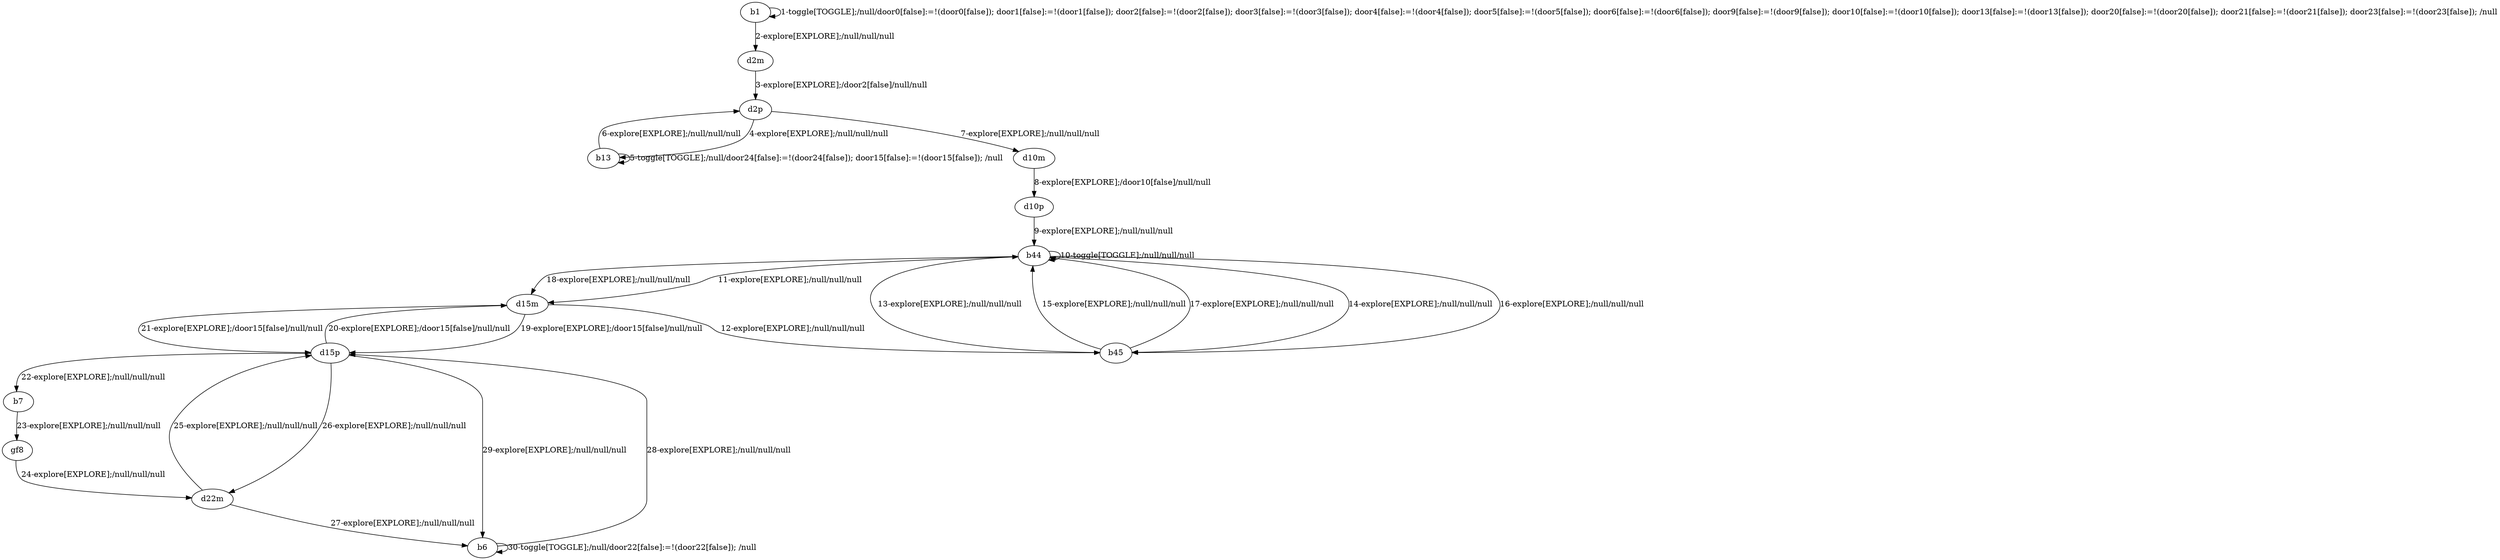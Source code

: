 # Total number of goals covered by this test: 1
# b6 --> b6

digraph g {
"b1" -> "b1" [label = "1-toggle[TOGGLE];/null/door0[false]:=!(door0[false]); door1[false]:=!(door1[false]); door2[false]:=!(door2[false]); door3[false]:=!(door3[false]); door4[false]:=!(door4[false]); door5[false]:=!(door5[false]); door6[false]:=!(door6[false]); door9[false]:=!(door9[false]); door10[false]:=!(door10[false]); door13[false]:=!(door13[false]); door20[false]:=!(door20[false]); door21[false]:=!(door21[false]); door23[false]:=!(door23[false]); /null"];
"b1" -> "d2m" [label = "2-explore[EXPLORE];/null/null/null"];
"d2m" -> "d2p" [label = "3-explore[EXPLORE];/door2[false]/null/null"];
"d2p" -> "b13" [label = "4-explore[EXPLORE];/null/null/null"];
"b13" -> "b13" [label = "5-toggle[TOGGLE];/null/door24[false]:=!(door24[false]); door15[false]:=!(door15[false]); /null"];
"b13" -> "d2p" [label = "6-explore[EXPLORE];/null/null/null"];
"d2p" -> "d10m" [label = "7-explore[EXPLORE];/null/null/null"];
"d10m" -> "d10p" [label = "8-explore[EXPLORE];/door10[false]/null/null"];
"d10p" -> "b44" [label = "9-explore[EXPLORE];/null/null/null"];
"b44" -> "b44" [label = "10-toggle[TOGGLE];/null/null/null"];
"b44" -> "d15m" [label = "11-explore[EXPLORE];/null/null/null"];
"d15m" -> "b45" [label = "12-explore[EXPLORE];/null/null/null"];
"b45" -> "b44" [label = "13-explore[EXPLORE];/null/null/null"];
"b44" -> "b45" [label = "14-explore[EXPLORE];/null/null/null"];
"b45" -> "b44" [label = "15-explore[EXPLORE];/null/null/null"];
"b44" -> "b45" [label = "16-explore[EXPLORE];/null/null/null"];
"b45" -> "b44" [label = "17-explore[EXPLORE];/null/null/null"];
"b44" -> "d15m" [label = "18-explore[EXPLORE];/null/null/null"];
"d15m" -> "d15p" [label = "19-explore[EXPLORE];/door15[false]/null/null"];
"d15p" -> "d15m" [label = "20-explore[EXPLORE];/door15[false]/null/null"];
"d15m" -> "d15p" [label = "21-explore[EXPLORE];/door15[false]/null/null"];
"d15p" -> "b7" [label = "22-explore[EXPLORE];/null/null/null"];
"b7" -> "gf8" [label = "23-explore[EXPLORE];/null/null/null"];
"gf8" -> "d22m" [label = "24-explore[EXPLORE];/null/null/null"];
"d22m" -> "d15p" [label = "25-explore[EXPLORE];/null/null/null"];
"d15p" -> "d22m" [label = "26-explore[EXPLORE];/null/null/null"];
"d22m" -> "b6" [label = "27-explore[EXPLORE];/null/null/null"];
"b6" -> "d15p" [label = "28-explore[EXPLORE];/null/null/null"];
"d15p" -> "b6" [label = "29-explore[EXPLORE];/null/null/null"];
"b6" -> "b6" [label = "30-toggle[TOGGLE];/null/door22[false]:=!(door22[false]); /null"];
}